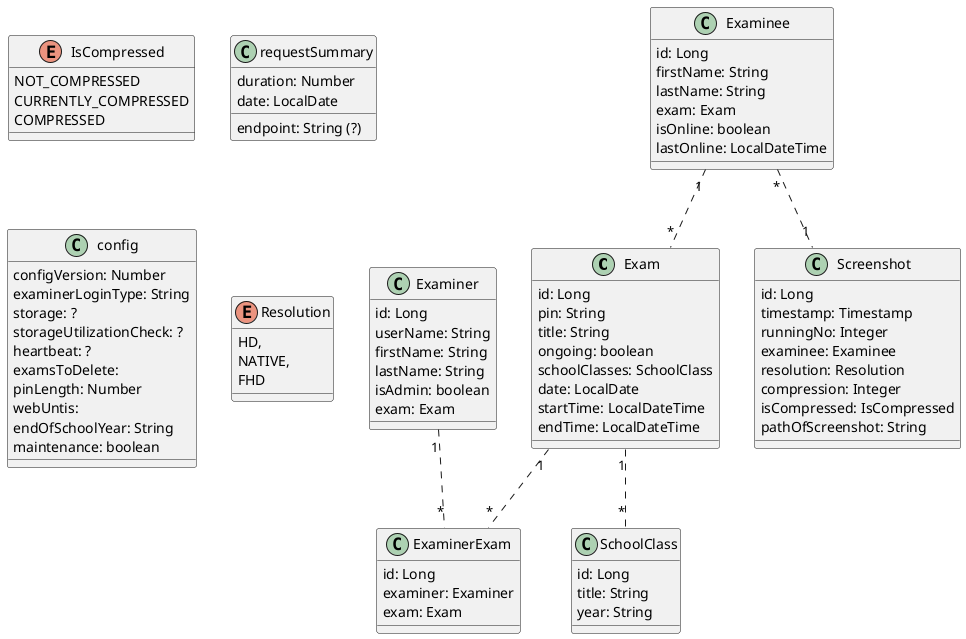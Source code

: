 @startuml
'https://plantuml.com/class-diagram


class Exam{
    id: Long
    pin: String
    title: String
    ongoing: boolean
    schoolClasses: SchoolClass
    date: LocalDate
    startTime: LocalDateTime
    endTime: LocalDateTime
}

class Examinee{
    id: Long
    firstName: String
    lastName: String
    exam: Exam
    isOnline: boolean
    lastOnline: LocalDateTime
}

class ExaminerExam{
    id: Long
    examiner: Examiner
    exam: Exam
}

class Examiner{
    id: Long
    userName: String
    firstName: String
    lastName: String
    isAdmin: boolean
    exam: Exam
}

class Screenshot{
    id: Long
    timestamp: Timestamp
    runningNo: Integer
    examinee: Examinee
    resolution: Resolution
    compression: Integer
    isCompressed: IsCompressed
    pathOfScreenshot: String
}

enum IsCompressed{
    NOT_COMPRESSED
    CURRENTLY_COMPRESSED
    COMPRESSED
}

class requestSummary{
    duration: Number
    endpoint: String (?)
    date: LocalDate
}

class SchoolClass{
    id: Long
    title: String
    year: String
}

class config{
    configVersion: Number
    examinerLoginType: String
    storage: ?
    storageUtilizationCheck: ?
    heartbeat: ?
    examsToDelete:
    pinLength: Number
    webUntis:
    endOfSchoolYear: String
    maintenance: boolean
}

enum Resolution{
    HD,
    NATIVE,
    FHD
}


Examinee "1".."*" Exam
Examinee "*".."1" Screenshot
Exam "1".."*" SchoolClass
Examiner "1".."*" ExaminerExam
Exam "1".."*" ExaminerExam
@enduml